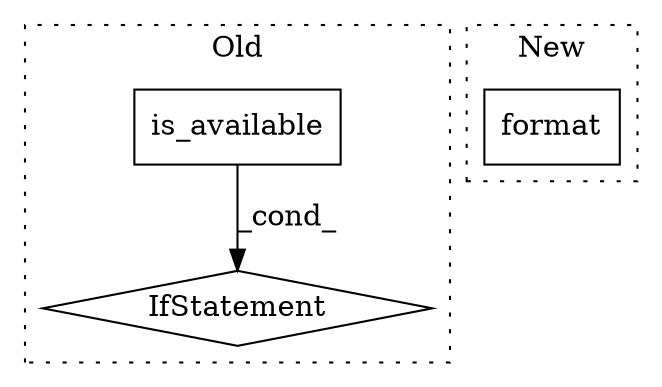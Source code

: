 digraph G {
subgraph cluster0 {
1 [label="is_available" a="32" s="1227" l="14" shape="box"];
3 [label="IfStatement" a="25" s="1206,1241" l="4,2" shape="diamond"];
label = "Old";
style="dotted";
}
subgraph cluster1 {
2 [label="format" a="32" s="1438,1469" l="7,1" shape="box"];
label = "New";
style="dotted";
}
1 -> 3 [label="_cond_"];
}